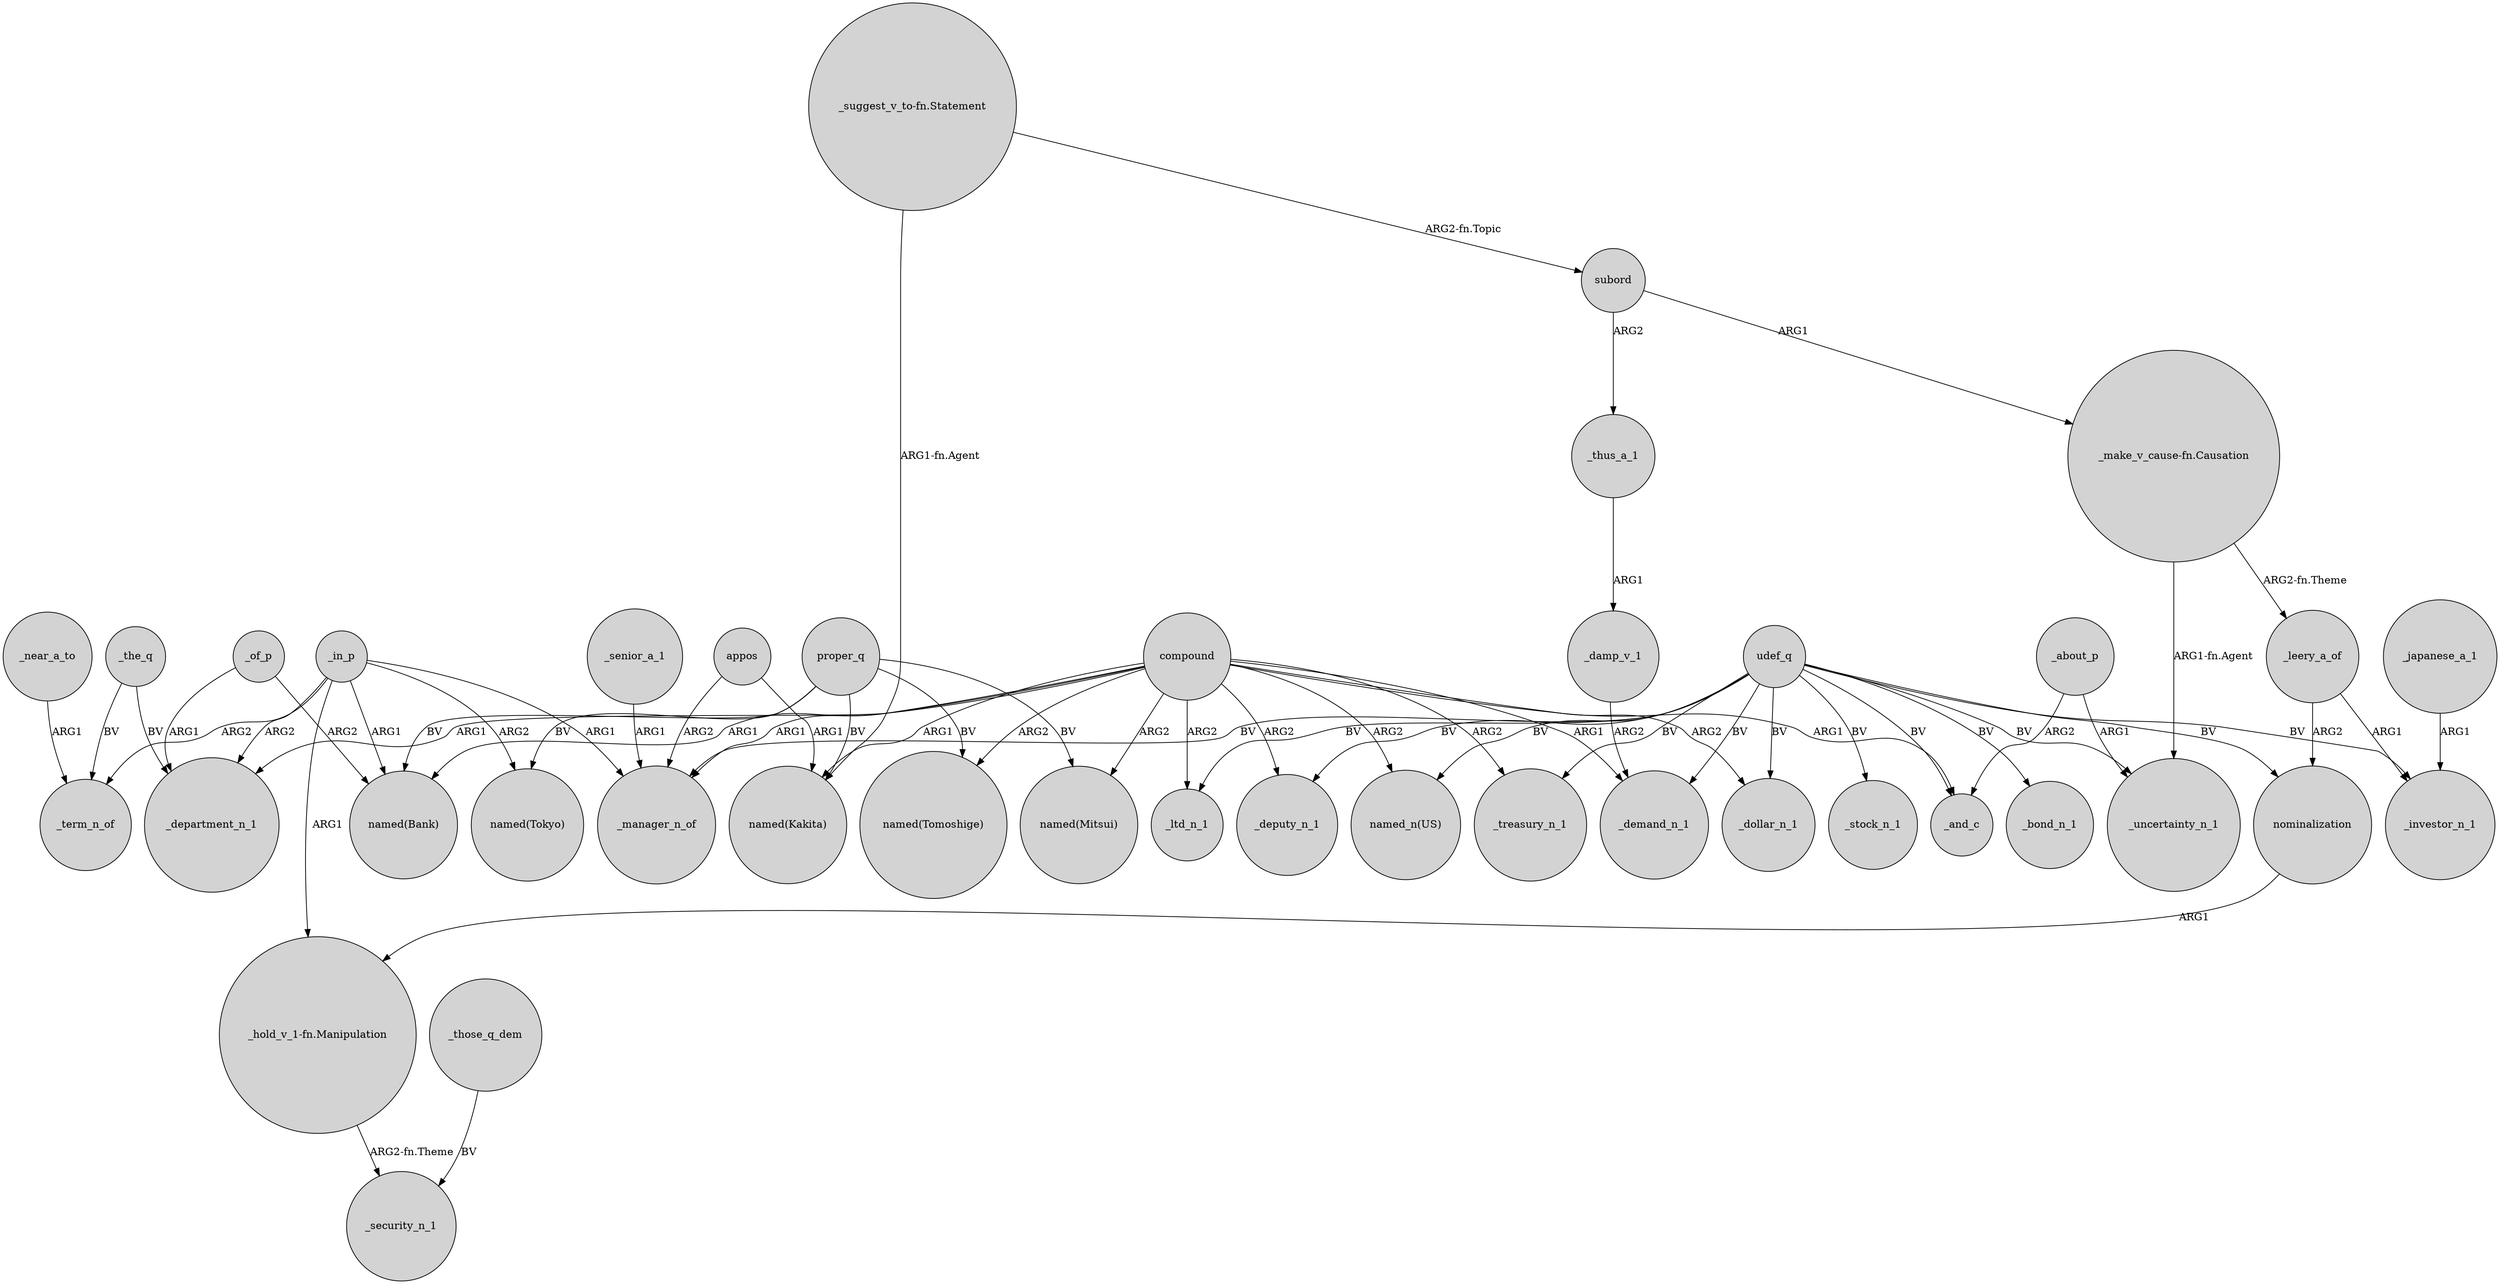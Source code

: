 digraph {
	node [shape=circle style=filled]
	compound -> _manager_n_of [label=ARG1]
	udef_q -> "named_n(US)" [label=BV]
	_thus_a_1 -> _damp_v_1 [label=ARG1]
	_japanese_a_1 -> _investor_n_1 [label=ARG1]
	_in_p -> "_hold_v_1-fn.Manipulation" [label=ARG1]
	udef_q -> _investor_n_1 [label=BV]
	subord -> _thus_a_1 [label=ARG2]
	_of_p -> "named(Bank)" [label=ARG2]
	_of_p -> _department_n_1 [label=ARG1]
	compound -> _deputy_n_1 [label=ARG2]
	compound -> "named(Mitsui)" [label=ARG2]
	proper_q -> "named(Kakita)" [label=BV]
	"_make_v_cause-fn.Causation" -> _leery_a_of [label="ARG2-fn.Theme"]
	compound -> _demand_n_1 [label=ARG1]
	_in_p -> _department_n_1 [label=ARG2]
	compound -> _department_n_1 [label=ARG1]
	_in_p -> "named(Bank)" [label=ARG1]
	_senior_a_1 -> _manager_n_of [label=ARG1]
	udef_q -> _uncertainty_n_1 [label=BV]
	proper_q -> "named(Tokyo)" [label=BV]
	_about_p -> _uncertainty_n_1 [label=ARG1]
	compound -> "named_n(US)" [label=ARG2]
	_the_q -> _department_n_1 [label=BV]
	"_make_v_cause-fn.Causation" -> _uncertainty_n_1 [label="ARG1-fn.Agent"]
	"_hold_v_1-fn.Manipulation" -> _security_n_1 [label="ARG2-fn.Theme"]
	_about_p -> _and_c [label=ARG2]
	proper_q -> "named(Bank)" [label=BV]
	_the_q -> _term_n_of [label=BV]
	udef_q -> _bond_n_1 [label=BV]
	udef_q -> _stock_n_1 [label=BV]
	udef_q -> _deputy_n_1 [label=BV]
	"_suggest_v_to-fn.Statement" -> "named(Kakita)" [label="ARG1-fn.Agent"]
	compound -> "named(Kakita)" [label=ARG1]
	_damp_v_1 -> _demand_n_1 [label=ARG2]
	udef_q -> _treasury_n_1 [label=BV]
	_in_p -> _manager_n_of [label=ARG1]
	_in_p -> _term_n_of [label=ARG2]
	udef_q -> _demand_n_1 [label=BV]
	proper_q -> "named(Tomoshige)" [label=BV]
	compound -> _and_c [label=ARG1]
	_leery_a_of -> nominalization [label=ARG2]
	subord -> "_make_v_cause-fn.Causation" [label=ARG1]
	_those_q_dem -> _security_n_1 [label=BV]
	udef_q -> nominalization [label=BV]
	_leery_a_of -> _investor_n_1 [label=ARG1]
	udef_q -> _manager_n_of [label=BV]
	compound -> _ltd_n_1 [label=ARG2]
	compound -> "named(Bank)" [label=ARG1]
	_near_a_to -> _term_n_of [label=ARG1]
	compound -> "named(Tomoshige)" [label=ARG2]
	appos -> "named(Kakita)" [label=ARG1]
	compound -> _treasury_n_1 [label=ARG2]
	_in_p -> "named(Tokyo)" [label=ARG2]
	udef_q -> _and_c [label=BV]
	proper_q -> "named(Mitsui)" [label=BV]
	compound -> _dollar_n_1 [label=ARG2]
	udef_q -> _ltd_n_1 [label=BV]
	appos -> _manager_n_of [label=ARG2]
	nominalization -> "_hold_v_1-fn.Manipulation" [label=ARG1]
	udef_q -> _dollar_n_1 [label=BV]
	"_suggest_v_to-fn.Statement" -> subord [label="ARG2-fn.Topic"]
}
